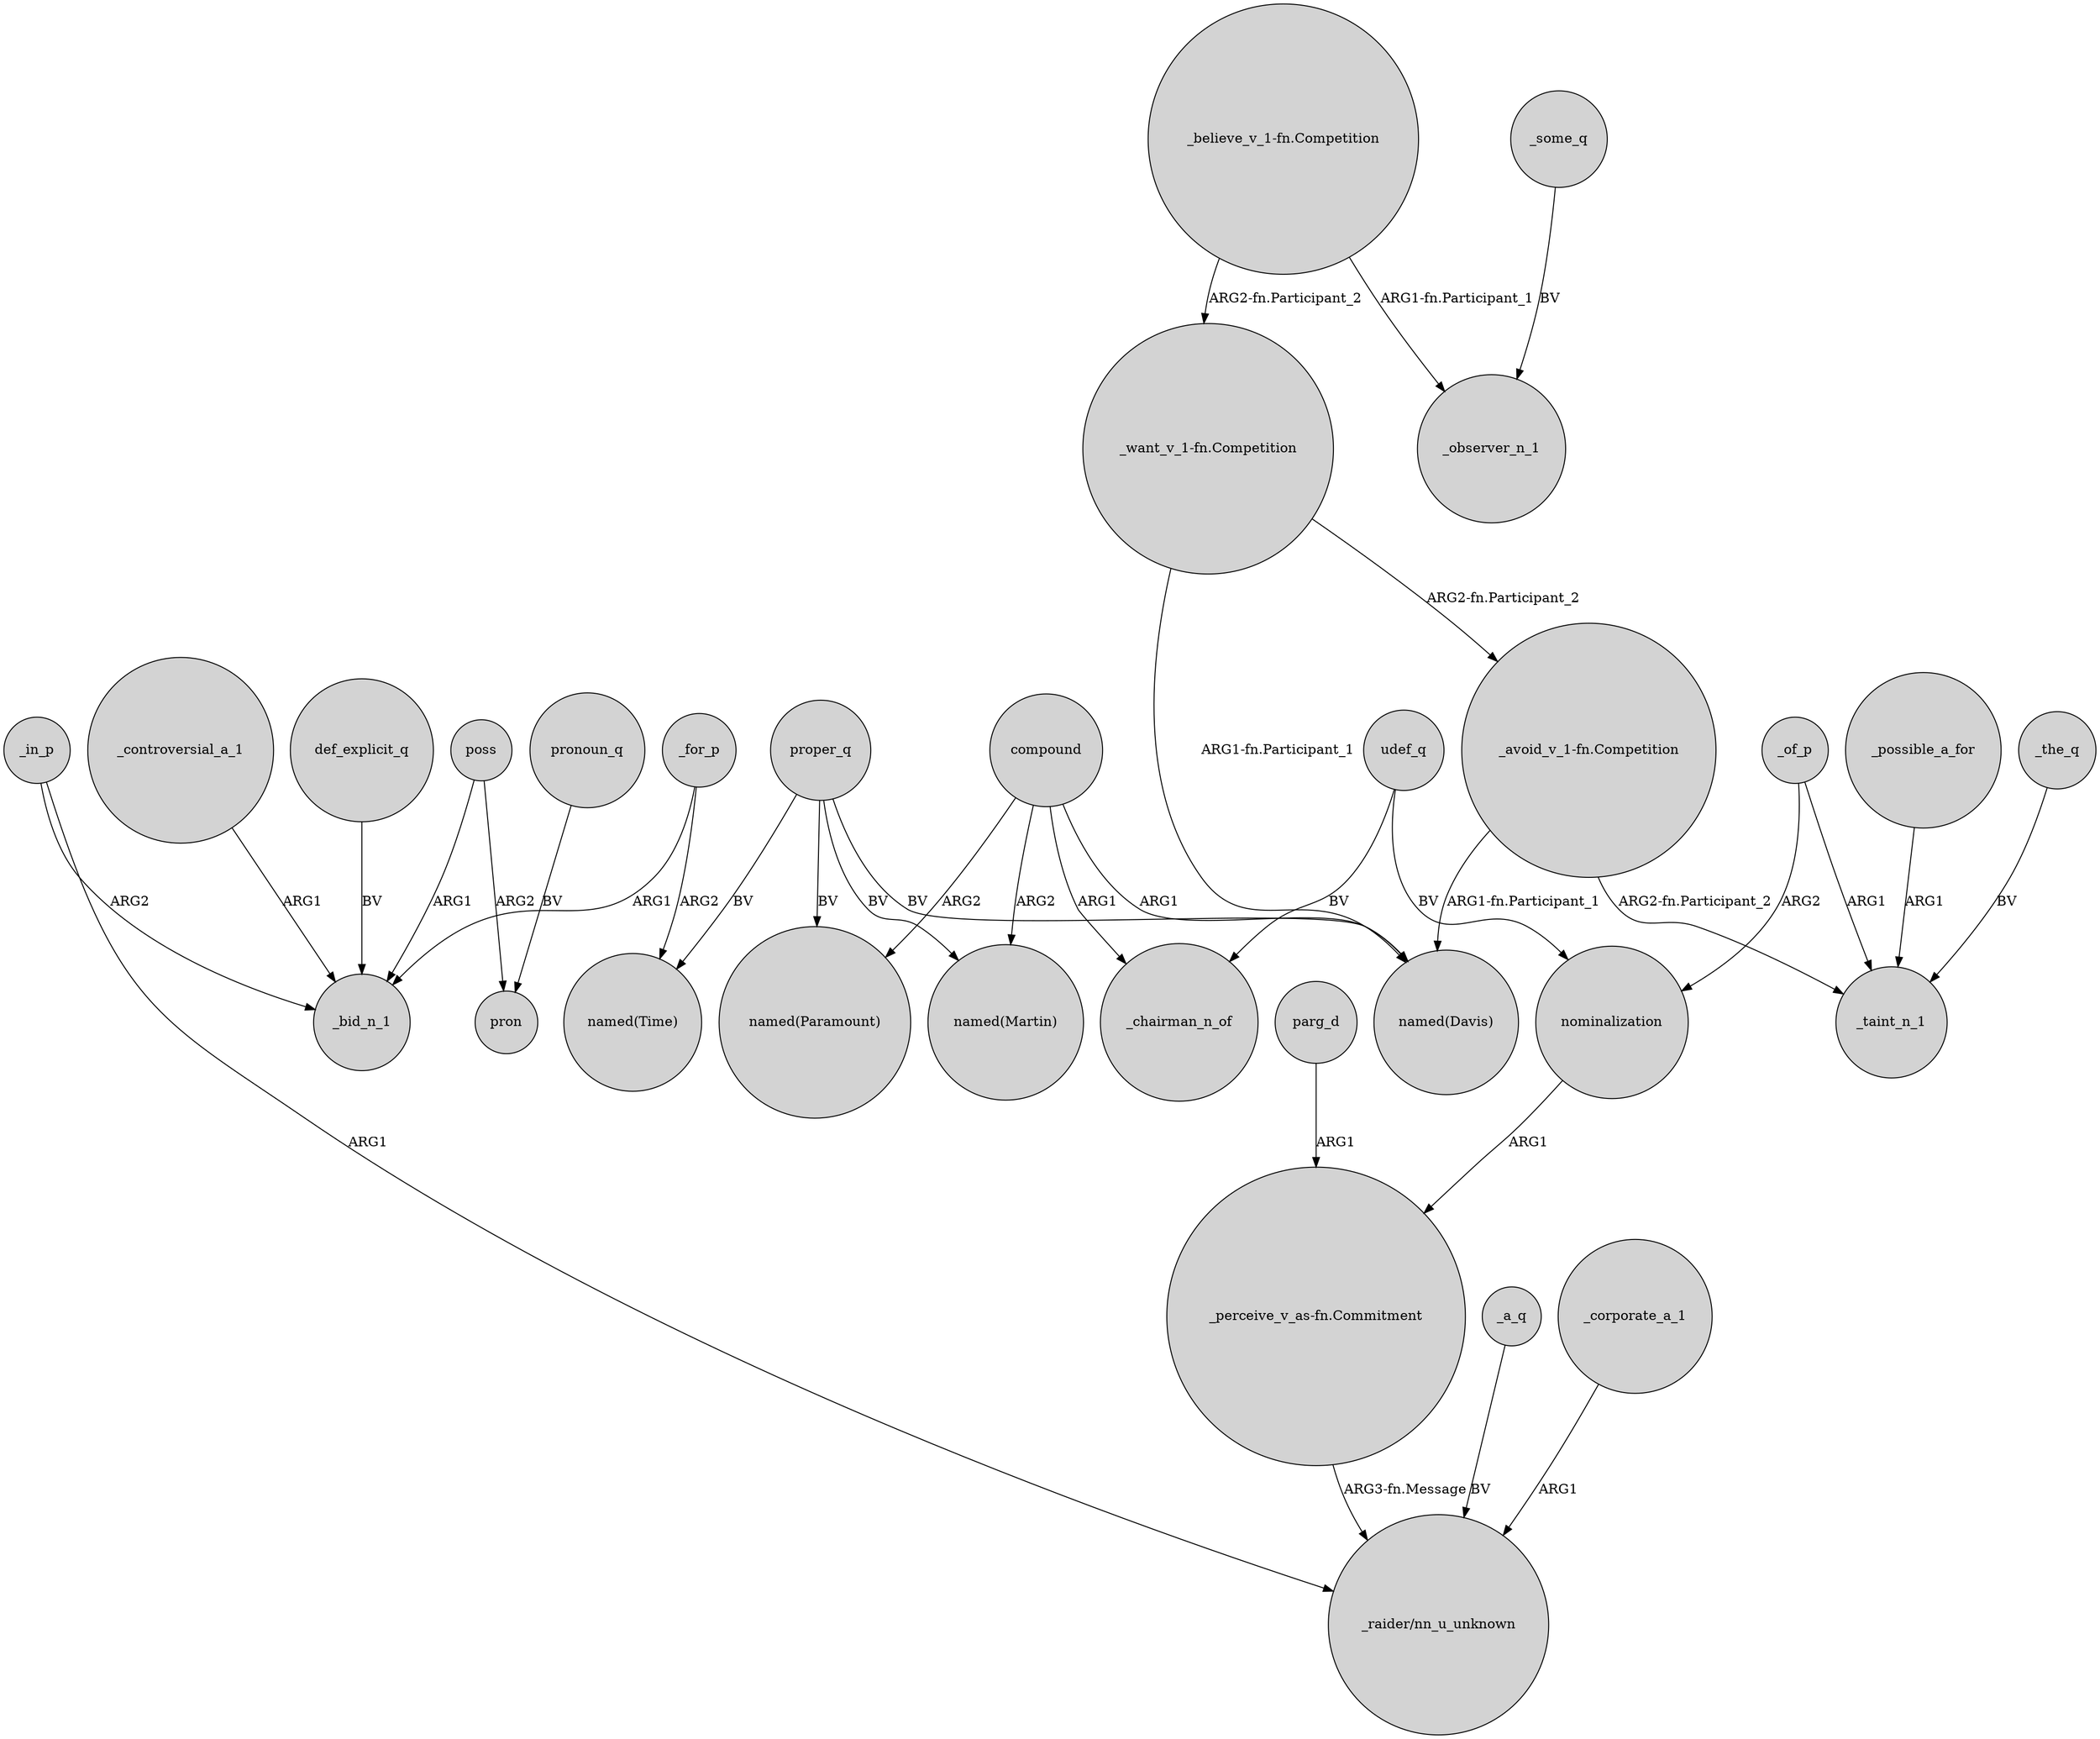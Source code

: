 digraph {
	node [shape=circle style=filled]
	nominalization -> "_perceive_v_as-fn.Commitment" [label=ARG1]
	_controversial_a_1 -> _bid_n_1 [label=ARG1]
	_the_q -> _taint_n_1 [label=BV]
	poss -> _bid_n_1 [label=ARG1]
	compound -> "named(Martin)" [label=ARG2]
	udef_q -> _chairman_n_of [label=BV]
	_possible_a_for -> _taint_n_1 [label=ARG1]
	"_believe_v_1-fn.Competition" -> "_want_v_1-fn.Competition" [label="ARG2-fn.Participant_2"]
	parg_d -> "_perceive_v_as-fn.Commitment" [label=ARG1]
	"_want_v_1-fn.Competition" -> "named(Davis)" [label="ARG1-fn.Participant_1"]
	proper_q -> "named(Davis)" [label=BV]
	_some_q -> _observer_n_1 [label=BV]
	udef_q -> nominalization [label=BV]
	proper_q -> "named(Time)" [label=BV]
	compound -> "named(Paramount)" [label=ARG2]
	_in_p -> _bid_n_1 [label=ARG2]
	_a_q -> "_raider/nn_u_unknown" [label=BV]
	"_avoid_v_1-fn.Competition" -> _taint_n_1 [label="ARG2-fn.Participant_2"]
	"_avoid_v_1-fn.Competition" -> "named(Davis)" [label="ARG1-fn.Participant_1"]
	_of_p -> _taint_n_1 [label=ARG1]
	_of_p -> nominalization [label=ARG2]
	pronoun_q -> pron [label=BV]
	def_explicit_q -> _bid_n_1 [label=BV]
	poss -> pron [label=ARG2]
	compound -> "named(Davis)" [label=ARG1]
	proper_q -> "named(Martin)" [label=BV]
	compound -> _chairman_n_of [label=ARG1]
	proper_q -> "named(Paramount)" [label=BV]
	_for_p -> "named(Time)" [label=ARG2]
	"_believe_v_1-fn.Competition" -> _observer_n_1 [label="ARG1-fn.Participant_1"]
	_in_p -> "_raider/nn_u_unknown" [label=ARG1]
	"_want_v_1-fn.Competition" -> "_avoid_v_1-fn.Competition" [label="ARG2-fn.Participant_2"]
	_corporate_a_1 -> "_raider/nn_u_unknown" [label=ARG1]
	"_perceive_v_as-fn.Commitment" -> "_raider/nn_u_unknown" [label="ARG3-fn.Message"]
	_for_p -> _bid_n_1 [label=ARG1]
}
